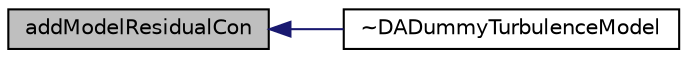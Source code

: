 digraph "addModelResidualCon"
{
  bgcolor="transparent";
  edge [fontname="Helvetica",fontsize="10",labelfontname="Helvetica",labelfontsize="10"];
  node [fontname="Helvetica",fontsize="10",shape=record];
  rankdir="LR";
  Node30 [label="addModelResidualCon",height=0.2,width=0.4,color="black", fillcolor="grey75", style="filled", fontcolor="black"];
  Node30 -> Node31 [dir="back",color="midnightblue",fontsize="10",style="solid",fontname="Helvetica"];
  Node31 [label="~DADummyTurbulenceModel",height=0.2,width=0.4,color="black",URL="$classFoam_1_1DADummyTurbulenceModel.html#a41095d4a3512778954bbc8baf6675a6f"];
}
